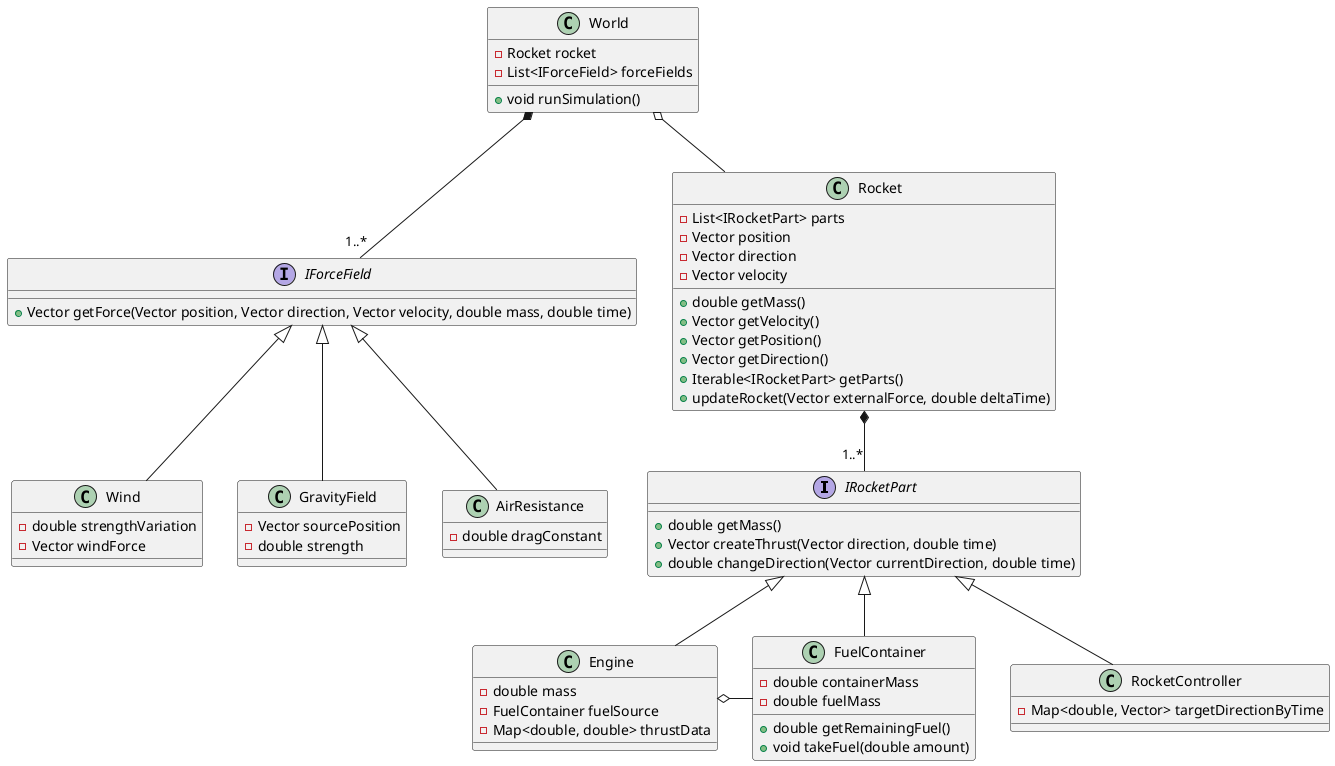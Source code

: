@startuml

interface IRocketPart {
  + double getMass()
  + Vector createThrust(Vector direction, double time)
  + double changeDirection(Vector currentDirection, double time)
}

interface IForceField {
  + Vector getForce(Vector position, Vector direction, Vector velocity, double mass, double time)
}

class Wind {
  - double strengthVariation
  - Vector windForce
}

class GravityField {
  - Vector sourcePosition
  - double strength
}

class AirResistance {
  - double dragConstant
}


World o-- Rocket
World *-- "1..*" IForceField

Rocket *-- "1..*" IRocketPart

IForceField <|-- Wind
IForceField <|-- GravityField
IForceField <|-- AirResistance

IRocketPart <|-- FuelContainer
IRocketPart <|-- Engine
IRocketPart <|-- RocketController

Engine o- FuelContainer

class Engine {
  - double mass
  - FuelContainer fuelSource
  - Map<double, double> thrustData
}

class FuelContainer {
  - double containerMass
  - double fuelMass

  + double getRemainingFuel()
  + void takeFuel(double amount)
}

class RocketController {
  - Map<double, Vector> targetDirectionByTime
}

class World {
  - Rocket rocket
  - List<IForceField> forceFields

  + void runSimulation()
}

class Rocket {
  - List<IRocketPart> parts
  - Vector position
  - Vector direction
  - Vector velocity

  + double getMass()
  + Vector getVelocity()
  + Vector getPosition()
  + Vector getDirection()
  + Iterable<IRocketPart> getParts()
  + updateRocket(Vector externalForce, double deltaTime)
}

@enduml